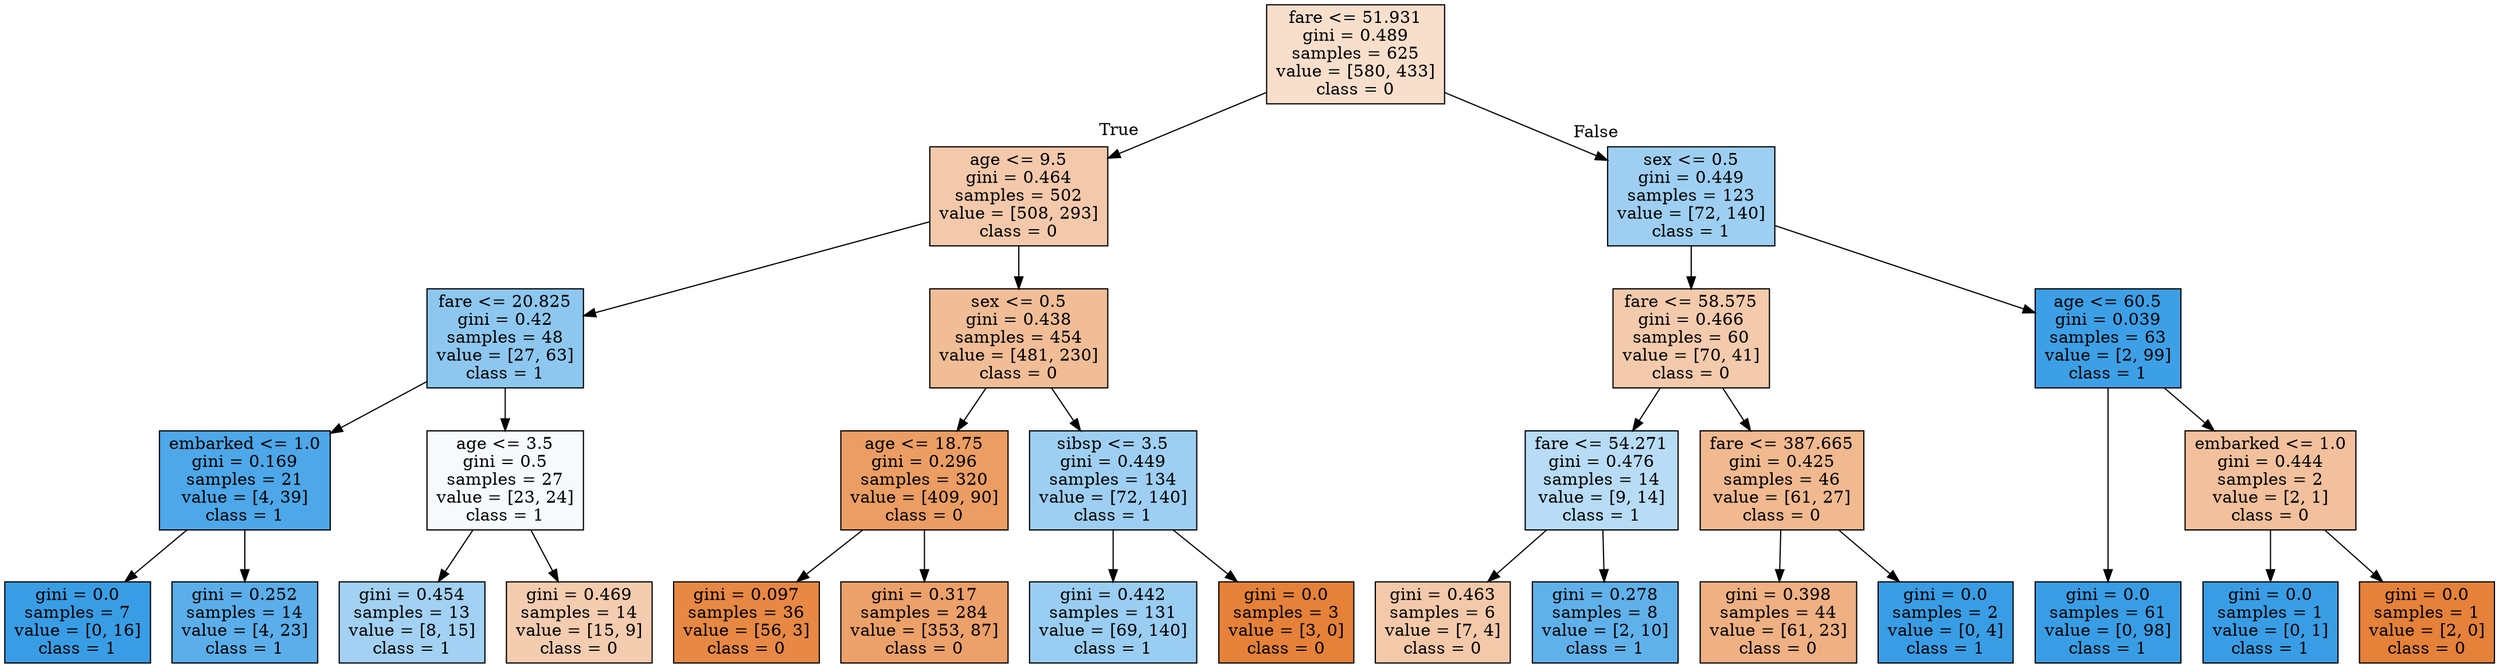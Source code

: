 digraph Tree {
node [shape=box, style="filled", color="black"] ;
graph [ranksep=equally, splines=polyline] ;
0 [label="fare <= 51.931\ngini = 0.489\nsamples = 625\nvalue = [580, 433]\nclass = 0", fillcolor="#e5813941"] ;
1 [label="age <= 9.5\ngini = 0.464\nsamples = 502\nvalue = [508, 293]\nclass = 0", fillcolor="#e581396c"] ;
0 -> 1 [labeldistance=2.5, labelangle=45, headlabel="True"] ;
2 [label="fare <= 20.825\ngini = 0.42\nsamples = 48\nvalue = [27, 63]\nclass = 1", fillcolor="#399de592"] ;
1 -> 2 ;
3 [label="embarked <= 1.0\ngini = 0.169\nsamples = 21\nvalue = [4, 39]\nclass = 1", fillcolor="#399de5e5"] ;
2 -> 3 ;
4 [label="gini = 0.0\nsamples = 7\nvalue = [0, 16]\nclass = 1", fillcolor="#399de5ff"] ;
3 -> 4 ;
5 [label="gini = 0.252\nsamples = 14\nvalue = [4, 23]\nclass = 1", fillcolor="#399de5d3"] ;
3 -> 5 ;
6 [label="age <= 3.5\ngini = 0.5\nsamples = 27\nvalue = [23, 24]\nclass = 1", fillcolor="#399de50b"] ;
2 -> 6 ;
7 [label="gini = 0.454\nsamples = 13\nvalue = [8, 15]\nclass = 1", fillcolor="#399de577"] ;
6 -> 7 ;
8 [label="gini = 0.469\nsamples = 14\nvalue = [15, 9]\nclass = 0", fillcolor="#e5813966"] ;
6 -> 8 ;
9 [label="sex <= 0.5\ngini = 0.438\nsamples = 454\nvalue = [481, 230]\nclass = 0", fillcolor="#e5813985"] ;
1 -> 9 ;
10 [label="age <= 18.75\ngini = 0.296\nsamples = 320\nvalue = [409, 90]\nclass = 0", fillcolor="#e58139c7"] ;
9 -> 10 ;
11 [label="gini = 0.097\nsamples = 36\nvalue = [56, 3]\nclass = 0", fillcolor="#e58139f1"] ;
10 -> 11 ;
12 [label="gini = 0.317\nsamples = 284\nvalue = [353, 87]\nclass = 0", fillcolor="#e58139c0"] ;
10 -> 12 ;
13 [label="sibsp <= 3.5\ngini = 0.449\nsamples = 134\nvalue = [72, 140]\nclass = 1", fillcolor="#399de57c"] ;
9 -> 13 ;
14 [label="gini = 0.442\nsamples = 131\nvalue = [69, 140]\nclass = 1", fillcolor="#399de581"] ;
13 -> 14 ;
15 [label="gini = 0.0\nsamples = 3\nvalue = [3, 0]\nclass = 0", fillcolor="#e58139ff"] ;
13 -> 15 ;
16 [label="sex <= 0.5\ngini = 0.449\nsamples = 123\nvalue = [72, 140]\nclass = 1", fillcolor="#399de57c"] ;
0 -> 16 [labeldistance=2.5, labelangle=-45, headlabel="False"] ;
17 [label="fare <= 58.575\ngini = 0.466\nsamples = 60\nvalue = [70, 41]\nclass = 0", fillcolor="#e581396a"] ;
16 -> 17 ;
18 [label="fare <= 54.271\ngini = 0.476\nsamples = 14\nvalue = [9, 14]\nclass = 1", fillcolor="#399de55b"] ;
17 -> 18 ;
19 [label="gini = 0.463\nsamples = 6\nvalue = [7, 4]\nclass = 0", fillcolor="#e581396d"] ;
18 -> 19 ;
20 [label="gini = 0.278\nsamples = 8\nvalue = [2, 10]\nclass = 1", fillcolor="#399de5cc"] ;
18 -> 20 ;
21 [label="fare <= 387.665\ngini = 0.425\nsamples = 46\nvalue = [61, 27]\nclass = 0", fillcolor="#e581398e"] ;
17 -> 21 ;
22 [label="gini = 0.398\nsamples = 44\nvalue = [61, 23]\nclass = 0", fillcolor="#e581399f"] ;
21 -> 22 ;
23 [label="gini = 0.0\nsamples = 2\nvalue = [0, 4]\nclass = 1", fillcolor="#399de5ff"] ;
21 -> 23 ;
24 [label="age <= 60.5\ngini = 0.039\nsamples = 63\nvalue = [2, 99]\nclass = 1", fillcolor="#399de5fa"] ;
16 -> 24 ;
25 [label="gini = 0.0\nsamples = 61\nvalue = [0, 98]\nclass = 1", fillcolor="#399de5ff"] ;
24 -> 25 ;
26 [label="embarked <= 1.0\ngini = 0.444\nsamples = 2\nvalue = [2, 1]\nclass = 0", fillcolor="#e581397f"] ;
24 -> 26 ;
27 [label="gini = 0.0\nsamples = 1\nvalue = [0, 1]\nclass = 1", fillcolor="#399de5ff"] ;
26 -> 27 ;
28 [label="gini = 0.0\nsamples = 1\nvalue = [2, 0]\nclass = 0", fillcolor="#e58139ff"] ;
26 -> 28 ;
{rank=same ; 0} ;
{rank=same ; 1; 16} ;
{rank=same ; 2; 9; 17; 24} ;
{rank=same ; 3; 6; 10; 13; 18; 21; 26} ;
{rank=same ; 4; 5; 7; 8; 11; 12; 14; 15; 19; 20; 22; 23; 25; 27; 28} ;
}